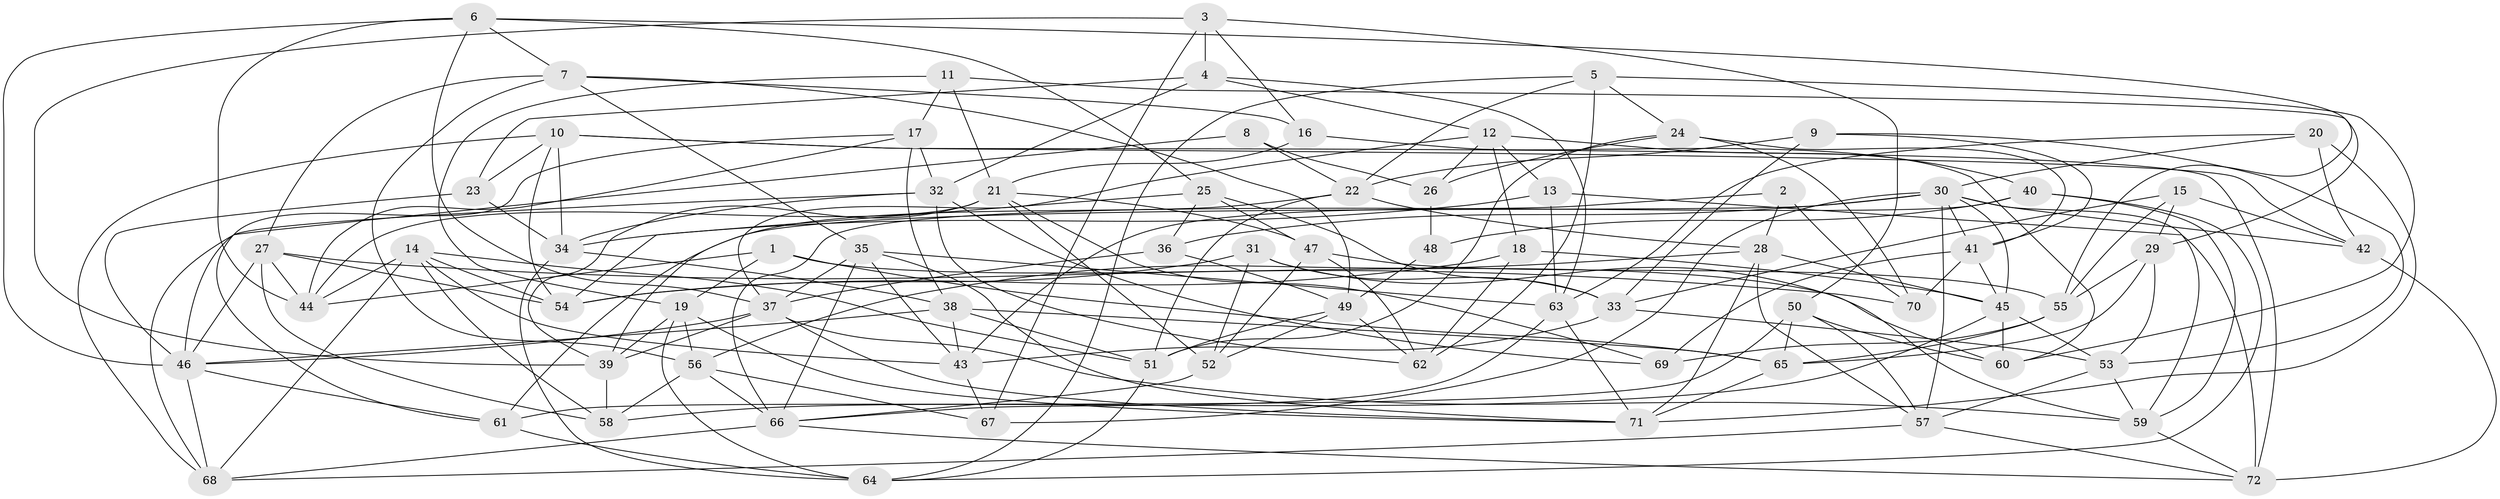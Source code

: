 // original degree distribution, {4: 1.0}
// Generated by graph-tools (version 1.1) at 2025/03/03/09/25 03:03:07]
// undirected, 72 vertices, 194 edges
graph export_dot {
graph [start="1"]
  node [color=gray90,style=filled];
  1;
  2;
  3;
  4;
  5;
  6;
  7;
  8;
  9;
  10;
  11;
  12;
  13;
  14;
  15;
  16;
  17;
  18;
  19;
  20;
  21;
  22;
  23;
  24;
  25;
  26;
  27;
  28;
  29;
  30;
  31;
  32;
  33;
  34;
  35;
  36;
  37;
  38;
  39;
  40;
  41;
  42;
  43;
  44;
  45;
  46;
  47;
  48;
  49;
  50;
  51;
  52;
  53;
  54;
  55;
  56;
  57;
  58;
  59;
  60;
  61;
  62;
  63;
  64;
  65;
  66;
  67;
  68;
  69;
  70;
  71;
  72;
  1 -- 19 [weight=1.0];
  1 -- 44 [weight=1.0];
  1 -- 60 [weight=1.0];
  1 -- 65 [weight=1.0];
  2 -- 28 [weight=1.0];
  2 -- 43 [weight=1.0];
  2 -- 70 [weight=2.0];
  3 -- 4 [weight=2.0];
  3 -- 16 [weight=1.0];
  3 -- 39 [weight=1.0];
  3 -- 50 [weight=1.0];
  3 -- 67 [weight=1.0];
  4 -- 12 [weight=1.0];
  4 -- 23 [weight=1.0];
  4 -- 32 [weight=1.0];
  4 -- 63 [weight=1.0];
  5 -- 22 [weight=1.0];
  5 -- 24 [weight=1.0];
  5 -- 60 [weight=1.0];
  5 -- 62 [weight=2.0];
  5 -- 64 [weight=1.0];
  6 -- 7 [weight=1.0];
  6 -- 25 [weight=1.0];
  6 -- 37 [weight=1.0];
  6 -- 44 [weight=1.0];
  6 -- 46 [weight=1.0];
  6 -- 55 [weight=1.0];
  7 -- 16 [weight=1.0];
  7 -- 27 [weight=1.0];
  7 -- 35 [weight=1.0];
  7 -- 49 [weight=1.0];
  7 -- 56 [weight=1.0];
  8 -- 22 [weight=1.0];
  8 -- 26 [weight=2.0];
  8 -- 46 [weight=1.0];
  9 -- 22 [weight=1.0];
  9 -- 33 [weight=1.0];
  9 -- 41 [weight=1.0];
  9 -- 53 [weight=1.0];
  10 -- 23 [weight=1.0];
  10 -- 34 [weight=1.0];
  10 -- 42 [weight=1.0];
  10 -- 54 [weight=1.0];
  10 -- 68 [weight=1.0];
  10 -- 72 [weight=1.0];
  11 -- 17 [weight=2.0];
  11 -- 19 [weight=1.0];
  11 -- 21 [weight=1.0];
  11 -- 29 [weight=2.0];
  12 -- 13 [weight=1.0];
  12 -- 18 [weight=1.0];
  12 -- 26 [weight=1.0];
  12 -- 37 [weight=1.0];
  12 -- 40 [weight=1.0];
  13 -- 34 [weight=1.0];
  13 -- 63 [weight=1.0];
  13 -- 72 [weight=1.0];
  14 -- 43 [weight=1.0];
  14 -- 44 [weight=1.0];
  14 -- 51 [weight=1.0];
  14 -- 54 [weight=1.0];
  14 -- 58 [weight=1.0];
  14 -- 68 [weight=1.0];
  15 -- 29 [weight=1.0];
  15 -- 33 [weight=1.0];
  15 -- 42 [weight=1.0];
  15 -- 55 [weight=1.0];
  16 -- 21 [weight=1.0];
  16 -- 60 [weight=1.0];
  17 -- 32 [weight=1.0];
  17 -- 38 [weight=1.0];
  17 -- 44 [weight=1.0];
  17 -- 61 [weight=1.0];
  18 -- 45 [weight=1.0];
  18 -- 54 [weight=1.0];
  18 -- 62 [weight=1.0];
  19 -- 39 [weight=1.0];
  19 -- 56 [weight=1.0];
  19 -- 64 [weight=1.0];
  19 -- 71 [weight=1.0];
  20 -- 30 [weight=1.0];
  20 -- 42 [weight=2.0];
  20 -- 63 [weight=1.0];
  20 -- 71 [weight=2.0];
  21 -- 39 [weight=1.0];
  21 -- 44 [weight=1.0];
  21 -- 47 [weight=1.0];
  21 -- 52 [weight=2.0];
  21 -- 69 [weight=1.0];
  22 -- 28 [weight=1.0];
  22 -- 39 [weight=1.0];
  22 -- 51 [weight=1.0];
  23 -- 34 [weight=1.0];
  23 -- 46 [weight=1.0];
  24 -- 26 [weight=1.0];
  24 -- 41 [weight=1.0];
  24 -- 51 [weight=1.0];
  24 -- 70 [weight=2.0];
  25 -- 33 [weight=1.0];
  25 -- 36 [weight=1.0];
  25 -- 47 [weight=2.0];
  25 -- 54 [weight=1.0];
  26 -- 48 [weight=2.0];
  27 -- 44 [weight=1.0];
  27 -- 46 [weight=1.0];
  27 -- 54 [weight=1.0];
  27 -- 58 [weight=1.0];
  27 -- 70 [weight=1.0];
  28 -- 45 [weight=1.0];
  28 -- 56 [weight=1.0];
  28 -- 57 [weight=1.0];
  28 -- 71 [weight=1.0];
  29 -- 53 [weight=1.0];
  29 -- 55 [weight=1.0];
  29 -- 65 [weight=1.0];
  30 -- 36 [weight=1.0];
  30 -- 41 [weight=1.0];
  30 -- 42 [weight=1.0];
  30 -- 45 [weight=1.0];
  30 -- 57 [weight=1.0];
  30 -- 59 [weight=1.0];
  30 -- 61 [weight=2.0];
  30 -- 67 [weight=1.0];
  31 -- 33 [weight=1.0];
  31 -- 52 [weight=1.0];
  31 -- 54 [weight=1.0];
  31 -- 59 [weight=1.0];
  32 -- 34 [weight=1.0];
  32 -- 62 [weight=1.0];
  32 -- 68 [weight=1.0];
  32 -- 69 [weight=1.0];
  33 -- 43 [weight=1.0];
  33 -- 53 [weight=1.0];
  34 -- 38 [weight=1.0];
  34 -- 64 [weight=1.0];
  35 -- 37 [weight=1.0];
  35 -- 43 [weight=1.0];
  35 -- 63 [weight=1.0];
  35 -- 66 [weight=1.0];
  35 -- 71 [weight=1.0];
  36 -- 37 [weight=1.0];
  36 -- 49 [weight=1.0];
  37 -- 39 [weight=1.0];
  37 -- 46 [weight=1.0];
  37 -- 59 [weight=1.0];
  37 -- 71 [weight=1.0];
  38 -- 43 [weight=1.0];
  38 -- 46 [weight=1.0];
  38 -- 51 [weight=1.0];
  38 -- 65 [weight=1.0];
  39 -- 58 [weight=1.0];
  40 -- 48 [weight=1.0];
  40 -- 59 [weight=1.0];
  40 -- 64 [weight=1.0];
  40 -- 66 [weight=2.0];
  41 -- 45 [weight=1.0];
  41 -- 69 [weight=1.0];
  41 -- 70 [weight=1.0];
  42 -- 72 [weight=1.0];
  43 -- 67 [weight=1.0];
  45 -- 53 [weight=1.0];
  45 -- 58 [weight=2.0];
  45 -- 60 [weight=1.0];
  46 -- 61 [weight=1.0];
  46 -- 68 [weight=1.0];
  47 -- 52 [weight=1.0];
  47 -- 55 [weight=1.0];
  47 -- 62 [weight=1.0];
  48 -- 49 [weight=1.0];
  49 -- 51 [weight=1.0];
  49 -- 52 [weight=1.0];
  49 -- 62 [weight=1.0];
  50 -- 57 [weight=1.0];
  50 -- 60 [weight=2.0];
  50 -- 61 [weight=1.0];
  50 -- 65 [weight=1.0];
  51 -- 64 [weight=1.0];
  52 -- 66 [weight=1.0];
  53 -- 57 [weight=1.0];
  53 -- 59 [weight=1.0];
  55 -- 65 [weight=1.0];
  55 -- 69 [weight=1.0];
  56 -- 58 [weight=1.0];
  56 -- 66 [weight=1.0];
  56 -- 67 [weight=1.0];
  57 -- 68 [weight=1.0];
  57 -- 72 [weight=1.0];
  59 -- 72 [weight=1.0];
  61 -- 64 [weight=1.0];
  63 -- 66 [weight=1.0];
  63 -- 71 [weight=1.0];
  65 -- 71 [weight=1.0];
  66 -- 68 [weight=1.0];
  66 -- 72 [weight=1.0];
}

